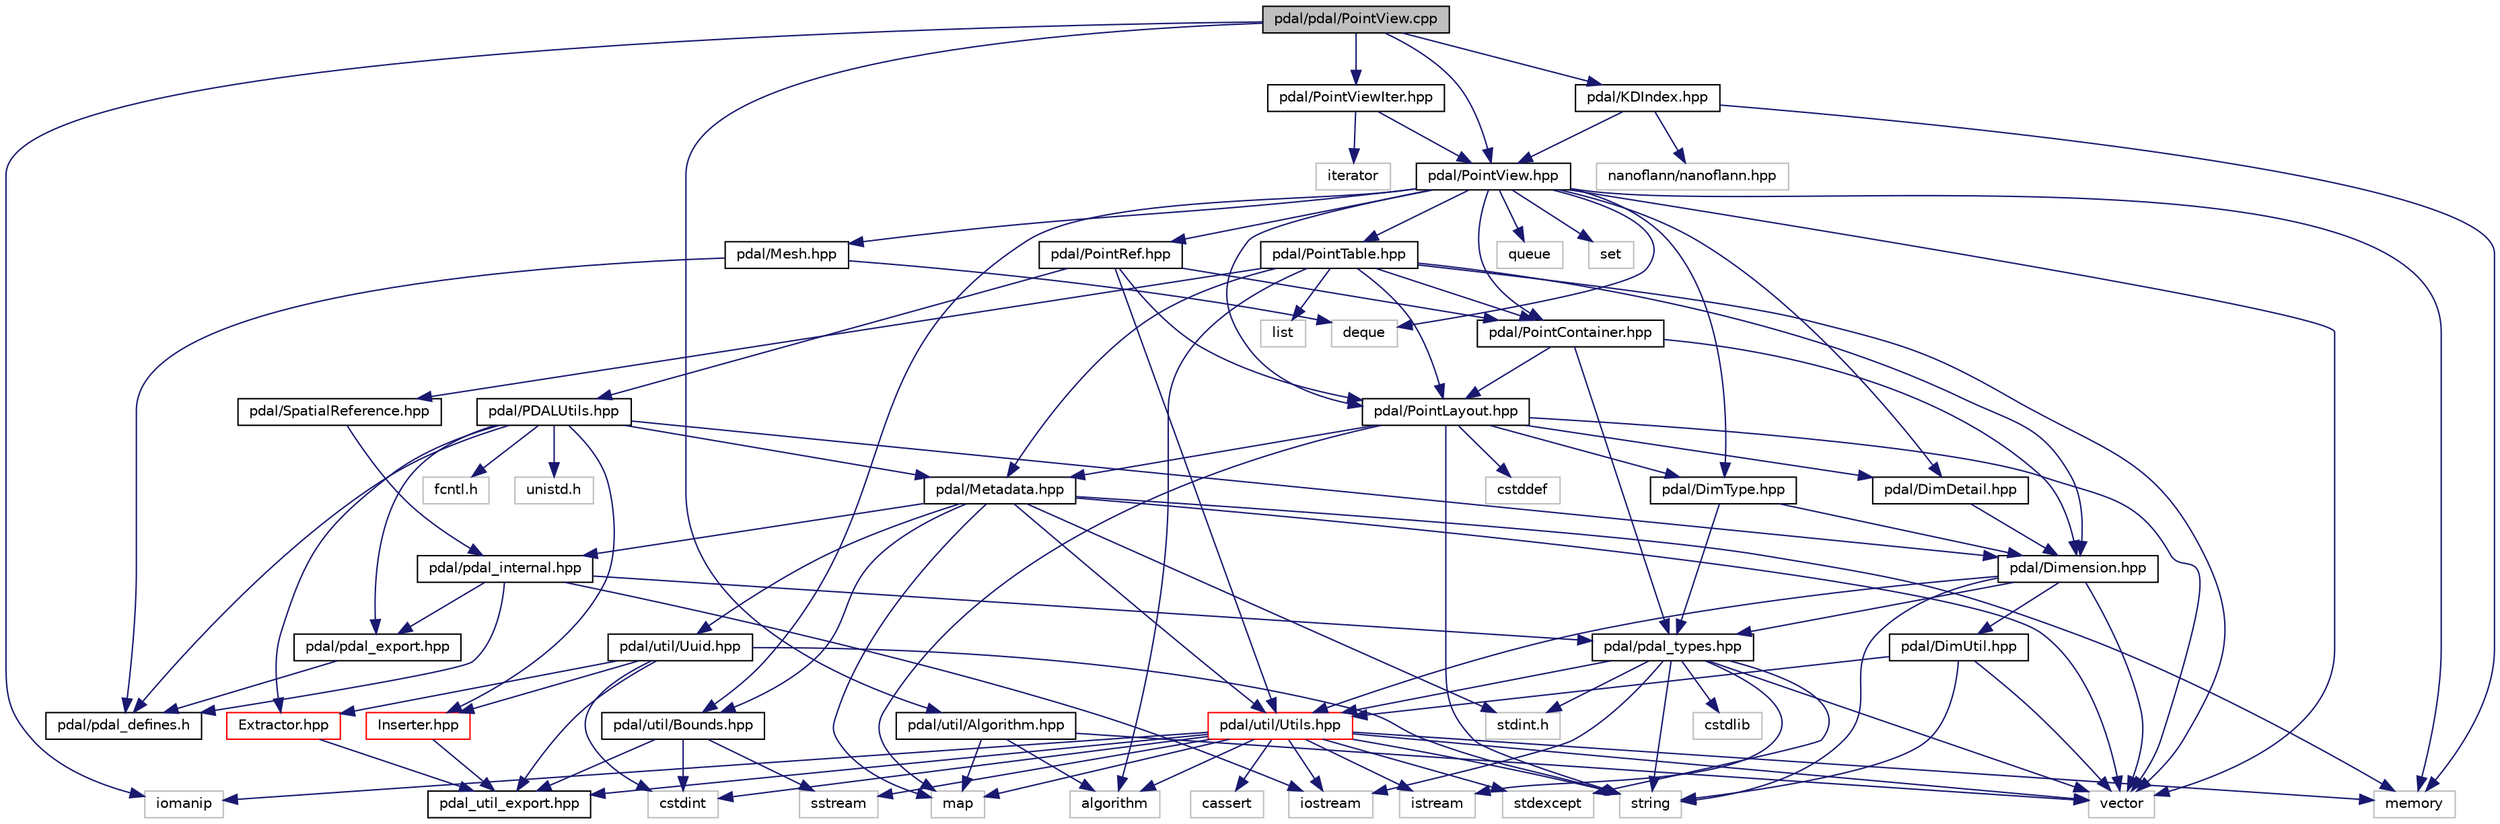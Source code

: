 digraph "pdal/pdal/PointView.cpp"
{
  edge [fontname="Helvetica",fontsize="10",labelfontname="Helvetica",labelfontsize="10"];
  node [fontname="Helvetica",fontsize="10",shape=record];
  Node1 [label="pdal/pdal/PointView.cpp",height=0.2,width=0.4,color="black", fillcolor="grey75", style="filled", fontcolor="black"];
  Node1 -> Node2 [color="midnightblue",fontsize="10",style="solid",fontname="Helvetica"];
  Node2 [label="iomanip",height=0.2,width=0.4,color="grey75", fillcolor="white", style="filled"];
  Node1 -> Node3 [color="midnightblue",fontsize="10",style="solid",fontname="Helvetica"];
  Node3 [label="pdal/KDIndex.hpp",height=0.2,width=0.4,color="black", fillcolor="white", style="filled",URL="$KDIndex_8hpp.html"];
  Node3 -> Node4 [color="midnightblue",fontsize="10",style="solid",fontname="Helvetica"];
  Node4 [label="memory",height=0.2,width=0.4,color="grey75", fillcolor="white", style="filled"];
  Node3 -> Node5 [color="midnightblue",fontsize="10",style="solid",fontname="Helvetica"];
  Node5 [label="nanoflann/nanoflann.hpp",height=0.2,width=0.4,color="grey75", fillcolor="white", style="filled"];
  Node3 -> Node6 [color="midnightblue",fontsize="10",style="solid",fontname="Helvetica"];
  Node6 [label="pdal/PointView.hpp",height=0.2,width=0.4,color="black", fillcolor="white", style="filled",URL="$PointView_8hpp.html"];
  Node6 -> Node7 [color="midnightblue",fontsize="10",style="solid",fontname="Helvetica"];
  Node7 [label="pdal/DimDetail.hpp",height=0.2,width=0.4,color="black", fillcolor="white", style="filled",URL="$DimDetail_8hpp.html"];
  Node7 -> Node8 [color="midnightblue",fontsize="10",style="solid",fontname="Helvetica"];
  Node8 [label="pdal/Dimension.hpp",height=0.2,width=0.4,color="black", fillcolor="white", style="filled",URL="$Dimension_8hpp.html"];
  Node8 -> Node9 [color="midnightblue",fontsize="10",style="solid",fontname="Helvetica"];
  Node9 [label="string",height=0.2,width=0.4,color="grey75", fillcolor="white", style="filled"];
  Node8 -> Node10 [color="midnightblue",fontsize="10",style="solid",fontname="Helvetica"];
  Node10 [label="vector",height=0.2,width=0.4,color="grey75", fillcolor="white", style="filled"];
  Node8 -> Node11 [color="midnightblue",fontsize="10",style="solid",fontname="Helvetica"];
  Node11 [label="pdal/DimUtil.hpp",height=0.2,width=0.4,color="black", fillcolor="white", style="filled",URL="$DimUtil_8hpp.html"];
  Node11 -> Node9 [color="midnightblue",fontsize="10",style="solid",fontname="Helvetica"];
  Node11 -> Node10 [color="midnightblue",fontsize="10",style="solid",fontname="Helvetica"];
  Node11 -> Node12 [color="midnightblue",fontsize="10",style="solid",fontname="Helvetica"];
  Node12 [label="pdal/util/Utils.hpp",height=0.2,width=0.4,color="red", fillcolor="white", style="filled",URL="$Utils_8hpp.html"];
  Node12 -> Node13 [color="midnightblue",fontsize="10",style="solid",fontname="Helvetica"];
  Node13 [label="algorithm",height=0.2,width=0.4,color="grey75", fillcolor="white", style="filled"];
  Node12 -> Node14 [color="midnightblue",fontsize="10",style="solid",fontname="Helvetica"];
  Node14 [label="cassert",height=0.2,width=0.4,color="grey75", fillcolor="white", style="filled"];
  Node12 -> Node15 [color="midnightblue",fontsize="10",style="solid",fontname="Helvetica"];
  Node15 [label="cstdint",height=0.2,width=0.4,color="grey75", fillcolor="white", style="filled"];
  Node12 -> Node2 [color="midnightblue",fontsize="10",style="solid",fontname="Helvetica"];
  Node12 -> Node16 [color="midnightblue",fontsize="10",style="solid",fontname="Helvetica"];
  Node16 [label="istream",height=0.2,width=0.4,color="grey75", fillcolor="white", style="filled"];
  Node12 -> Node17 [color="midnightblue",fontsize="10",style="solid",fontname="Helvetica"];
  Node17 [label="map",height=0.2,width=0.4,color="grey75", fillcolor="white", style="filled"];
  Node12 -> Node4 [color="midnightblue",fontsize="10",style="solid",fontname="Helvetica"];
  Node12 -> Node18 [color="midnightblue",fontsize="10",style="solid",fontname="Helvetica"];
  Node18 [label="sstream",height=0.2,width=0.4,color="grey75", fillcolor="white", style="filled"];
  Node12 -> Node19 [color="midnightblue",fontsize="10",style="solid",fontname="Helvetica"];
  Node19 [label="stdexcept",height=0.2,width=0.4,color="grey75", fillcolor="white", style="filled"];
  Node12 -> Node9 [color="midnightblue",fontsize="10",style="solid",fontname="Helvetica"];
  Node12 -> Node10 [color="midnightblue",fontsize="10",style="solid",fontname="Helvetica"];
  Node12 -> Node20 [color="midnightblue",fontsize="10",style="solid",fontname="Helvetica"];
  Node20 [label="iostream",height=0.2,width=0.4,color="grey75", fillcolor="white", style="filled"];
  Node12 -> Node21 [color="midnightblue",fontsize="10",style="solid",fontname="Helvetica"];
  Node21 [label="pdal_util_export.hpp",height=0.2,width=0.4,color="black", fillcolor="white", style="filled",URL="$pdal__util__export_8hpp.html"];
  Node8 -> Node22 [color="midnightblue",fontsize="10",style="solid",fontname="Helvetica"];
  Node22 [label="pdal/pdal_types.hpp",height=0.2,width=0.4,color="black", fillcolor="white", style="filled",URL="$pdal__types_8hpp.html"];
  Node22 -> Node23 [color="midnightblue",fontsize="10",style="solid",fontname="Helvetica"];
  Node23 [label="stdint.h",height=0.2,width=0.4,color="grey75", fillcolor="white", style="filled"];
  Node22 -> Node24 [color="midnightblue",fontsize="10",style="solid",fontname="Helvetica"];
  Node24 [label="cstdlib",height=0.2,width=0.4,color="grey75", fillcolor="white", style="filled"];
  Node22 -> Node16 [color="midnightblue",fontsize="10",style="solid",fontname="Helvetica"];
  Node22 -> Node19 [color="midnightblue",fontsize="10",style="solid",fontname="Helvetica"];
  Node22 -> Node9 [color="midnightblue",fontsize="10",style="solid",fontname="Helvetica"];
  Node22 -> Node10 [color="midnightblue",fontsize="10",style="solid",fontname="Helvetica"];
  Node22 -> Node20 [color="midnightblue",fontsize="10",style="solid",fontname="Helvetica"];
  Node22 -> Node12 [color="midnightblue",fontsize="10",style="solid",fontname="Helvetica"];
  Node8 -> Node12 [color="midnightblue",fontsize="10",style="solid",fontname="Helvetica"];
  Node6 -> Node25 [color="midnightblue",fontsize="10",style="solid",fontname="Helvetica"];
  Node25 [label="pdal/DimType.hpp",height=0.2,width=0.4,color="black", fillcolor="white", style="filled",URL="$DimType_8hpp.html"];
  Node25 -> Node8 [color="midnightblue",fontsize="10",style="solid",fontname="Helvetica"];
  Node25 -> Node22 [color="midnightblue",fontsize="10",style="solid",fontname="Helvetica"];
  Node6 -> Node26 [color="midnightblue",fontsize="10",style="solid",fontname="Helvetica"];
  Node26 [label="pdal/Mesh.hpp",height=0.2,width=0.4,color="black", fillcolor="white", style="filled",URL="$Mesh_8hpp.html"];
  Node26 -> Node27 [color="midnightblue",fontsize="10",style="solid",fontname="Helvetica"];
  Node27 [label="deque",height=0.2,width=0.4,color="grey75", fillcolor="white", style="filled"];
  Node26 -> Node28 [color="midnightblue",fontsize="10",style="solid",fontname="Helvetica"];
  Node28 [label="pdal/pdal_defines.h",height=0.2,width=0.4,color="black", fillcolor="white", style="filled",URL="$pdal__defines_8h.html"];
  Node6 -> Node29 [color="midnightblue",fontsize="10",style="solid",fontname="Helvetica"];
  Node29 [label="pdal/PointContainer.hpp",height=0.2,width=0.4,color="black", fillcolor="white", style="filled",URL="$PointContainer_8hpp.html"];
  Node29 -> Node22 [color="midnightblue",fontsize="10",style="solid",fontname="Helvetica"];
  Node29 -> Node8 [color="midnightblue",fontsize="10",style="solid",fontname="Helvetica"];
  Node29 -> Node30 [color="midnightblue",fontsize="10",style="solid",fontname="Helvetica"];
  Node30 [label="pdal/PointLayout.hpp",height=0.2,width=0.4,color="black", fillcolor="white", style="filled",URL="$PointLayout_8hpp.html"];
  Node30 -> Node31 [color="midnightblue",fontsize="10",style="solid",fontname="Helvetica"];
  Node31 [label="cstddef",height=0.2,width=0.4,color="grey75", fillcolor="white", style="filled"];
  Node30 -> Node17 [color="midnightblue",fontsize="10",style="solid",fontname="Helvetica"];
  Node30 -> Node9 [color="midnightblue",fontsize="10",style="solid",fontname="Helvetica"];
  Node30 -> Node10 [color="midnightblue",fontsize="10",style="solid",fontname="Helvetica"];
  Node30 -> Node7 [color="midnightblue",fontsize="10",style="solid",fontname="Helvetica"];
  Node30 -> Node25 [color="midnightblue",fontsize="10",style="solid",fontname="Helvetica"];
  Node30 -> Node32 [color="midnightblue",fontsize="10",style="solid",fontname="Helvetica"];
  Node32 [label="pdal/Metadata.hpp",height=0.2,width=0.4,color="black", fillcolor="white", style="filled",URL="$Metadata_8hpp.html"];
  Node32 -> Node33 [color="midnightblue",fontsize="10",style="solid",fontname="Helvetica"];
  Node33 [label="pdal/pdal_internal.hpp",height=0.2,width=0.4,color="black", fillcolor="white", style="filled",URL="$pdal__internal_8hpp.html"];
  Node33 -> Node20 [color="midnightblue",fontsize="10",style="solid",fontname="Helvetica"];
  Node33 -> Node34 [color="midnightblue",fontsize="10",style="solid",fontname="Helvetica"];
  Node34 [label="pdal/pdal_export.hpp",height=0.2,width=0.4,color="black", fillcolor="white", style="filled",URL="$pdal__export_8hpp.html"];
  Node34 -> Node28 [color="midnightblue",fontsize="10",style="solid",fontname="Helvetica"];
  Node33 -> Node28 [color="midnightblue",fontsize="10",style="solid",fontname="Helvetica"];
  Node33 -> Node22 [color="midnightblue",fontsize="10",style="solid",fontname="Helvetica"];
  Node32 -> Node35 [color="midnightblue",fontsize="10",style="solid",fontname="Helvetica"];
  Node35 [label="pdal/util/Bounds.hpp",height=0.2,width=0.4,color="black", fillcolor="white", style="filled",URL="$Bounds_8hpp.html"];
  Node35 -> Node15 [color="midnightblue",fontsize="10",style="solid",fontname="Helvetica"];
  Node35 -> Node18 [color="midnightblue",fontsize="10",style="solid",fontname="Helvetica"];
  Node35 -> Node21 [color="midnightblue",fontsize="10",style="solid",fontname="Helvetica"];
  Node32 -> Node12 [color="midnightblue",fontsize="10",style="solid",fontname="Helvetica"];
  Node32 -> Node36 [color="midnightblue",fontsize="10",style="solid",fontname="Helvetica"];
  Node36 [label="pdal/util/Uuid.hpp",height=0.2,width=0.4,color="black", fillcolor="white", style="filled",URL="$Uuid_8hpp.html"];
  Node36 -> Node15 [color="midnightblue",fontsize="10",style="solid",fontname="Helvetica"];
  Node36 -> Node9 [color="midnightblue",fontsize="10",style="solid",fontname="Helvetica"];
  Node36 -> Node21 [color="midnightblue",fontsize="10",style="solid",fontname="Helvetica"];
  Node36 -> Node37 [color="midnightblue",fontsize="10",style="solid",fontname="Helvetica"];
  Node37 [label="Inserter.hpp",height=0.2,width=0.4,color="red", fillcolor="white", style="filled",URL="$Inserter_8hpp.html"];
  Node37 -> Node21 [color="midnightblue",fontsize="10",style="solid",fontname="Helvetica"];
  Node36 -> Node38 [color="midnightblue",fontsize="10",style="solid",fontname="Helvetica"];
  Node38 [label="Extractor.hpp",height=0.2,width=0.4,color="red", fillcolor="white", style="filled",URL="$Extractor_8hpp.html"];
  Node38 -> Node21 [color="midnightblue",fontsize="10",style="solid",fontname="Helvetica"];
  Node32 -> Node17 [color="midnightblue",fontsize="10",style="solid",fontname="Helvetica"];
  Node32 -> Node4 [color="midnightblue",fontsize="10",style="solid",fontname="Helvetica"];
  Node32 -> Node10 [color="midnightblue",fontsize="10",style="solid",fontname="Helvetica"];
  Node32 -> Node23 [color="midnightblue",fontsize="10",style="solid",fontname="Helvetica"];
  Node6 -> Node30 [color="midnightblue",fontsize="10",style="solid",fontname="Helvetica"];
  Node6 -> Node39 [color="midnightblue",fontsize="10",style="solid",fontname="Helvetica"];
  Node39 [label="pdal/PointRef.hpp",height=0.2,width=0.4,color="black", fillcolor="white", style="filled",URL="$PointRef_8hpp.html"];
  Node39 -> Node40 [color="midnightblue",fontsize="10",style="solid",fontname="Helvetica"];
  Node40 [label="pdal/PDALUtils.hpp",height=0.2,width=0.4,color="black", fillcolor="white", style="filled",URL="$PDALUtils_8hpp.html"];
  Node40 -> Node32 [color="midnightblue",fontsize="10",style="solid",fontname="Helvetica"];
  Node40 -> Node8 [color="midnightblue",fontsize="10",style="solid",fontname="Helvetica"];
  Node40 -> Node28 [color="midnightblue",fontsize="10",style="solid",fontname="Helvetica"];
  Node40 -> Node34 [color="midnightblue",fontsize="10",style="solid",fontname="Helvetica"];
  Node40 -> Node37 [color="midnightblue",fontsize="10",style="solid",fontname="Helvetica"];
  Node40 -> Node38 [color="midnightblue",fontsize="10",style="solid",fontname="Helvetica"];
  Node40 -> Node41 [color="midnightblue",fontsize="10",style="solid",fontname="Helvetica"];
  Node41 [label="fcntl.h",height=0.2,width=0.4,color="grey75", fillcolor="white", style="filled"];
  Node40 -> Node42 [color="midnightblue",fontsize="10",style="solid",fontname="Helvetica"];
  Node42 [label="unistd.h",height=0.2,width=0.4,color="grey75", fillcolor="white", style="filled"];
  Node39 -> Node29 [color="midnightblue",fontsize="10",style="solid",fontname="Helvetica"];
  Node39 -> Node30 [color="midnightblue",fontsize="10",style="solid",fontname="Helvetica"];
  Node39 -> Node12 [color="midnightblue",fontsize="10",style="solid",fontname="Helvetica"];
  Node6 -> Node43 [color="midnightblue",fontsize="10",style="solid",fontname="Helvetica"];
  Node43 [label="pdal/PointTable.hpp",height=0.2,width=0.4,color="black", fillcolor="white", style="filled",URL="$PointTable_8hpp.html"];
  Node43 -> Node13 [color="midnightblue",fontsize="10",style="solid",fontname="Helvetica"];
  Node43 -> Node44 [color="midnightblue",fontsize="10",style="solid",fontname="Helvetica"];
  Node44 [label="list",height=0.2,width=0.4,color="grey75", fillcolor="white", style="filled"];
  Node43 -> Node10 [color="midnightblue",fontsize="10",style="solid",fontname="Helvetica"];
  Node43 -> Node45 [color="midnightblue",fontsize="10",style="solid",fontname="Helvetica"];
  Node45 [label="pdal/SpatialReference.hpp",height=0.2,width=0.4,color="black", fillcolor="white", style="filled",URL="$SpatialReference_8hpp.html"];
  Node45 -> Node33 [color="midnightblue",fontsize="10",style="solid",fontname="Helvetica"];
  Node43 -> Node8 [color="midnightblue",fontsize="10",style="solid",fontname="Helvetica"];
  Node43 -> Node29 [color="midnightblue",fontsize="10",style="solid",fontname="Helvetica"];
  Node43 -> Node30 [color="midnightblue",fontsize="10",style="solid",fontname="Helvetica"];
  Node43 -> Node32 [color="midnightblue",fontsize="10",style="solid",fontname="Helvetica"];
  Node6 -> Node35 [color="midnightblue",fontsize="10",style="solid",fontname="Helvetica"];
  Node6 -> Node4 [color="midnightblue",fontsize="10",style="solid",fontname="Helvetica"];
  Node6 -> Node46 [color="midnightblue",fontsize="10",style="solid",fontname="Helvetica"];
  Node46 [label="queue",height=0.2,width=0.4,color="grey75", fillcolor="white", style="filled"];
  Node6 -> Node47 [color="midnightblue",fontsize="10",style="solid",fontname="Helvetica"];
  Node47 [label="set",height=0.2,width=0.4,color="grey75", fillcolor="white", style="filled"];
  Node6 -> Node10 [color="midnightblue",fontsize="10",style="solid",fontname="Helvetica"];
  Node6 -> Node27 [color="midnightblue",fontsize="10",style="solid",fontname="Helvetica"];
  Node1 -> Node6 [color="midnightblue",fontsize="10",style="solid",fontname="Helvetica"];
  Node1 -> Node48 [color="midnightblue",fontsize="10",style="solid",fontname="Helvetica"];
  Node48 [label="pdal/PointViewIter.hpp",height=0.2,width=0.4,color="black", fillcolor="white", style="filled",URL="$PointViewIter_8hpp.html"];
  Node48 -> Node49 [color="midnightblue",fontsize="10",style="solid",fontname="Helvetica"];
  Node49 [label="iterator",height=0.2,width=0.4,color="grey75", fillcolor="white", style="filled"];
  Node48 -> Node6 [color="midnightblue",fontsize="10",style="solid",fontname="Helvetica"];
  Node1 -> Node50 [color="midnightblue",fontsize="10",style="solid",fontname="Helvetica"];
  Node50 [label="pdal/util/Algorithm.hpp",height=0.2,width=0.4,color="black", fillcolor="white", style="filled",URL="$Algorithm_8hpp.html"];
  Node50 -> Node13 [color="midnightblue",fontsize="10",style="solid",fontname="Helvetica"];
  Node50 -> Node17 [color="midnightblue",fontsize="10",style="solid",fontname="Helvetica"];
  Node50 -> Node10 [color="midnightblue",fontsize="10",style="solid",fontname="Helvetica"];
}
